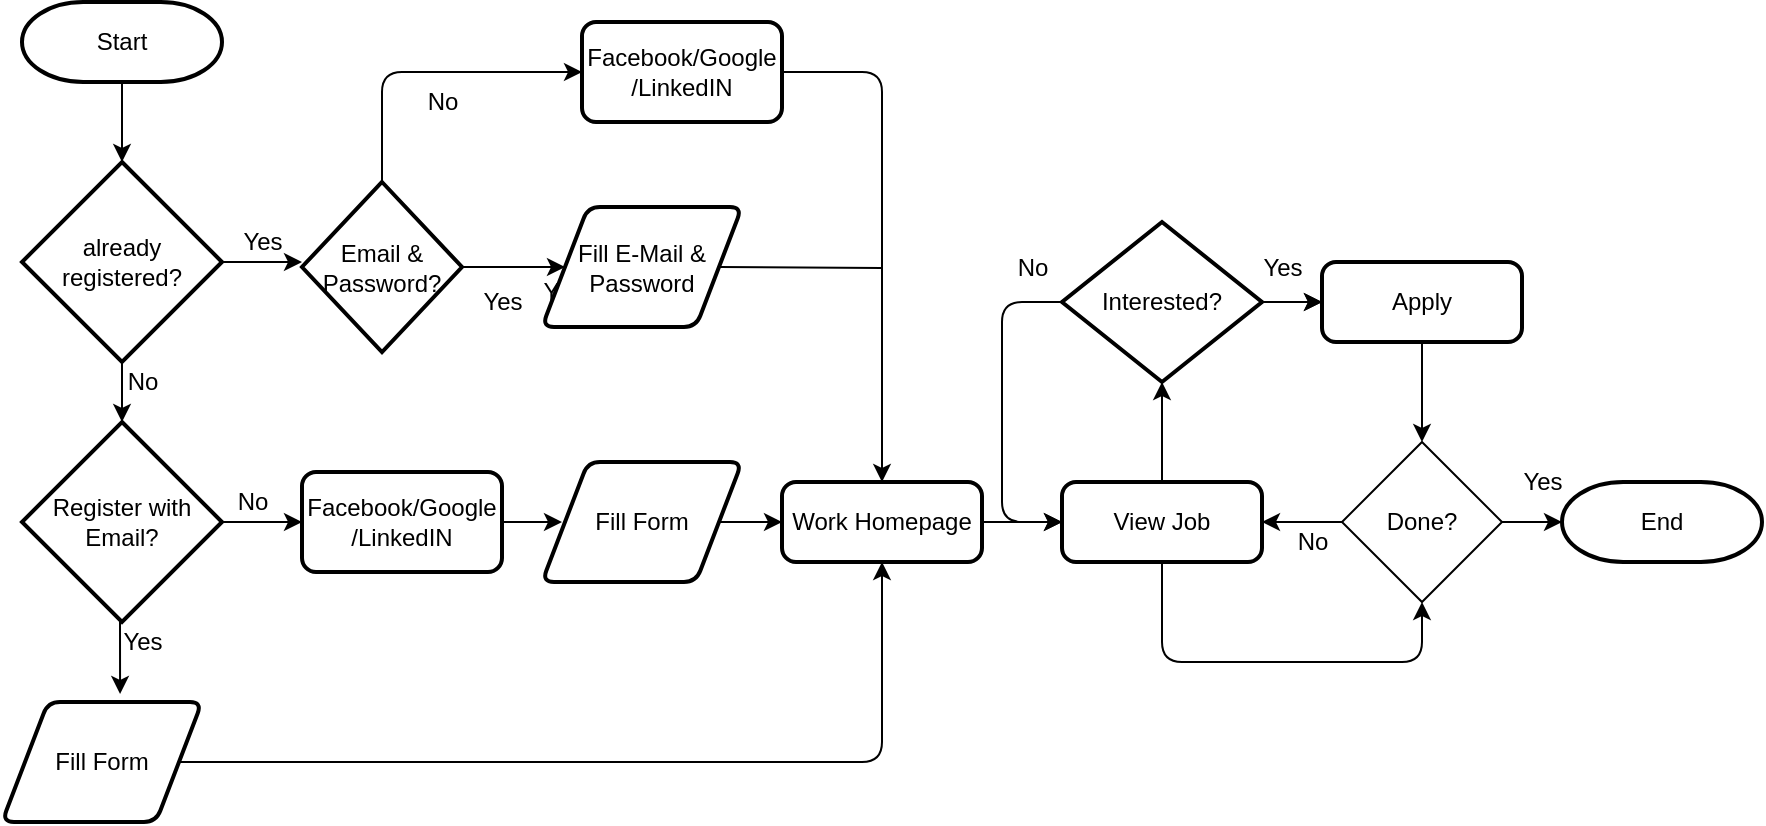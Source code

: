 <mxfile version="13.6.6" type="github">
  <diagram id="ZPI1J-8MCfSklKxrDMqZ" name="Page-1">
    <mxGraphModel dx="796" dy="425" grid="1" gridSize="10" guides="1" tooltips="1" connect="1" arrows="1" fold="1" page="1" pageScale="1" pageWidth="827" pageHeight="1169" math="0" shadow="0">
      <root>
        <mxCell id="0" />
        <mxCell id="1" parent="0" />
        <mxCell id="2Qy59pavpMn8tdLB1T0c-13" style="edgeStyle=orthogonalEdgeStyle;rounded=0;orthogonalLoop=1;jettySize=auto;html=1;exitX=0.5;exitY=1;exitDx=0;exitDy=0;exitPerimeter=0;" parent="1" source="2Qy59pavpMn8tdLB1T0c-3" target="2Qy59pavpMn8tdLB1T0c-6" edge="1">
          <mxGeometry relative="1" as="geometry" />
        </mxCell>
        <mxCell id="2Qy59pavpMn8tdLB1T0c-3" value="Start" style="strokeWidth=2;html=1;shape=mxgraph.flowchart.terminator;whiteSpace=wrap;" parent="1" vertex="1">
          <mxGeometry x="20" y="20" width="100" height="40" as="geometry" />
        </mxCell>
        <mxCell id="2Qy59pavpMn8tdLB1T0c-5" value="End" style="strokeWidth=2;html=1;shape=mxgraph.flowchart.terminator;whiteSpace=wrap;" parent="1" vertex="1">
          <mxGeometry x="790" y="260" width="100" height="40" as="geometry" />
        </mxCell>
        <mxCell id="2Qy59pavpMn8tdLB1T0c-15" style="edgeStyle=orthogonalEdgeStyle;rounded=0;orthogonalLoop=1;jettySize=auto;html=1;exitX=1;exitY=0.5;exitDx=0;exitDy=0;exitPerimeter=0;entryX=0;entryY=0.5;entryDx=0;entryDy=0;entryPerimeter=0;" parent="1" source="2Qy59pavpMn8tdLB1T0c-6" edge="1">
          <mxGeometry relative="1" as="geometry">
            <mxPoint x="160" y="150" as="targetPoint" />
          </mxGeometry>
        </mxCell>
        <mxCell id="2Qy59pavpMn8tdLB1T0c-17" style="edgeStyle=orthogonalEdgeStyle;rounded=0;orthogonalLoop=1;jettySize=auto;html=1;exitX=0.5;exitY=1;exitDx=0;exitDy=0;exitPerimeter=0;entryX=0.5;entryY=0;entryDx=0;entryDy=0;entryPerimeter=0;" parent="1" source="2Qy59pavpMn8tdLB1T0c-6" target="2Qy59pavpMn8tdLB1T0c-7" edge="1">
          <mxGeometry relative="1" as="geometry" />
        </mxCell>
        <mxCell id="2Qy59pavpMn8tdLB1T0c-6" value="already registered?" style="strokeWidth=2;html=1;shape=mxgraph.flowchart.decision;whiteSpace=wrap;" parent="1" vertex="1">
          <mxGeometry x="20" y="100" width="100" height="100" as="geometry" />
        </mxCell>
        <mxCell id="2Qy59pavpMn8tdLB1T0c-19" style="edgeStyle=orthogonalEdgeStyle;rounded=0;orthogonalLoop=1;jettySize=auto;html=1;exitX=0.5;exitY=1;exitDx=0;exitDy=0;exitPerimeter=0;entryX=0.492;entryY=-0.067;entryDx=0;entryDy=0;entryPerimeter=0;" parent="1" source="2Qy59pavpMn8tdLB1T0c-7" edge="1">
          <mxGeometry relative="1" as="geometry">
            <mxPoint x="69.04" y="365.98" as="targetPoint" />
          </mxGeometry>
        </mxCell>
        <mxCell id="2Qy59pavpMn8tdLB1T0c-25" value="" style="edgeStyle=orthogonalEdgeStyle;rounded=0;orthogonalLoop=1;jettySize=auto;html=1;" parent="1" source="2Qy59pavpMn8tdLB1T0c-7" target="2Qy59pavpMn8tdLB1T0c-24" edge="1">
          <mxGeometry relative="1" as="geometry" />
        </mxCell>
        <mxCell id="2Qy59pavpMn8tdLB1T0c-7" value="Register with Email?" style="strokeWidth=2;html=1;shape=mxgraph.flowchart.decision;whiteSpace=wrap;" parent="1" vertex="1">
          <mxGeometry x="20" y="230" width="100" height="100" as="geometry" />
        </mxCell>
        <mxCell id="2Qy59pavpMn8tdLB1T0c-28" value="" style="edgeStyle=orthogonalEdgeStyle;rounded=0;orthogonalLoop=1;jettySize=auto;html=1;" parent="1" source="2Qy59pavpMn8tdLB1T0c-24" edge="1">
          <mxGeometry relative="1" as="geometry">
            <mxPoint x="290" y="280" as="targetPoint" />
          </mxGeometry>
        </mxCell>
        <mxCell id="2Qy59pavpMn8tdLB1T0c-24" value="Facebook/Google&lt;br&gt;/LinkedIN" style="rounded=1;whiteSpace=wrap;html=1;absoluteArcSize=1;arcSize=14;strokeWidth=2;" parent="1" vertex="1">
          <mxGeometry x="160" y="255" width="100" height="50" as="geometry" />
        </mxCell>
        <mxCell id="2Qy59pavpMn8tdLB1T0c-31" value="No" style="text;html=1;align=center;verticalAlign=middle;resizable=0;points=[];autosize=1;" parent="1" vertex="1">
          <mxGeometry x="120" y="260" width="30" height="20" as="geometry" />
        </mxCell>
        <mxCell id="2Qy59pavpMn8tdLB1T0c-32" value="Yes" style="text;html=1;align=center;verticalAlign=middle;resizable=0;points=[];autosize=1;" parent="1" vertex="1">
          <mxGeometry x="60" y="330" width="40" height="20" as="geometry" />
        </mxCell>
        <mxCell id="2Qy59pavpMn8tdLB1T0c-34" value="No" style="text;html=1;align=center;verticalAlign=middle;resizable=0;points=[];autosize=1;" parent="1" vertex="1">
          <mxGeometry x="65" y="200" width="30" height="20" as="geometry" />
        </mxCell>
        <mxCell id="2Qy59pavpMn8tdLB1T0c-35" value="Yes" style="text;html=1;align=center;verticalAlign=middle;resizable=0;points=[];autosize=1;" parent="1" vertex="1">
          <mxGeometry x="120" y="130" width="40" height="20" as="geometry" />
        </mxCell>
        <mxCell id="2Qy59pavpMn8tdLB1T0c-36" value="Email &amp;amp; Password?" style="strokeWidth=2;html=1;shape=mxgraph.flowchart.decision;whiteSpace=wrap;" parent="1" vertex="1">
          <mxGeometry x="160" y="110" width="80" height="85" as="geometry" />
        </mxCell>
        <mxCell id="2Qy59pavpMn8tdLB1T0c-37" value="Facebook/Google&lt;br&gt;/LinkedIN" style="rounded=1;whiteSpace=wrap;html=1;absoluteArcSize=1;arcSize=14;strokeWidth=2;" parent="1" vertex="1">
          <mxGeometry x="300" y="30" width="100" height="50" as="geometry" />
        </mxCell>
        <mxCell id="2Qy59pavpMn8tdLB1T0c-40" value="Yes" style="text;html=1;align=center;verticalAlign=middle;resizable=0;points=[];autosize=1;" parent="1" vertex="1">
          <mxGeometry x="270" y="155" width="40" height="20" as="geometry" />
        </mxCell>
        <mxCell id="2Qy59pavpMn8tdLB1T0c-42" value="&lt;span&gt;Fill Form&lt;/span&gt;" style="shape=parallelogram;html=1;strokeWidth=2;perimeter=parallelogramPerimeter;whiteSpace=wrap;rounded=1;arcSize=12;size=0.23;" parent="1" vertex="1">
          <mxGeometry x="10" y="370" width="100" height="60" as="geometry" />
        </mxCell>
        <mxCell id="2Qy59pavpMn8tdLB1T0c-41" value="&lt;span&gt;Fill E-Mail &amp;amp; Password&lt;/span&gt;" style="shape=parallelogram;html=1;strokeWidth=2;perimeter=parallelogramPerimeter;whiteSpace=wrap;rounded=1;arcSize=12;size=0.23;" parent="1" vertex="1">
          <mxGeometry x="280" y="122.5" width="100" height="60" as="geometry" />
        </mxCell>
        <mxCell id="2Qy59pavpMn8tdLB1T0c-43" value="" style="edgeStyle=orthogonalEdgeStyle;rounded=0;orthogonalLoop=1;jettySize=auto;html=1;" parent="1" source="2Qy59pavpMn8tdLB1T0c-36" target="2Qy59pavpMn8tdLB1T0c-41" edge="1">
          <mxGeometry relative="1" as="geometry">
            <mxPoint x="240" y="150" as="sourcePoint" />
            <mxPoint x="320" y="150" as="targetPoint" />
          </mxGeometry>
        </mxCell>
        <mxCell id="2Qy59pavpMn8tdLB1T0c-45" value="Fill Form" style="shape=parallelogram;html=1;strokeWidth=2;perimeter=parallelogramPerimeter;whiteSpace=wrap;rounded=1;arcSize=12;size=0.23;" parent="1" vertex="1">
          <mxGeometry x="280" y="250" width="100" height="60" as="geometry" />
        </mxCell>
        <mxCell id="2Qy59pavpMn8tdLB1T0c-66" value="" style="edgeStyle=orthogonalEdgeStyle;rounded=0;orthogonalLoop=1;jettySize=auto;html=1;" parent="1" source="2Qy59pavpMn8tdLB1T0c-46" target="2Qy59pavpMn8tdLB1T0c-54" edge="1">
          <mxGeometry relative="1" as="geometry" />
        </mxCell>
        <mxCell id="2Qy59pavpMn8tdLB1T0c-46" value="Work Homepage" style="rounded=1;whiteSpace=wrap;html=1;absoluteArcSize=1;arcSize=14;strokeWidth=2;" parent="1" vertex="1">
          <mxGeometry x="400" y="260" width="100" height="40" as="geometry" />
        </mxCell>
        <mxCell id="2Qy59pavpMn8tdLB1T0c-47" value="" style="endArrow=classic;html=1;entryX=0;entryY=0.5;entryDx=0;entryDy=0;exitX=1;exitY=0.5;exitDx=0;exitDy=0;" parent="1" source="2Qy59pavpMn8tdLB1T0c-45" target="2Qy59pavpMn8tdLB1T0c-46" edge="1">
          <mxGeometry width="50" height="50" relative="1" as="geometry">
            <mxPoint x="330" y="270" as="sourcePoint" />
            <mxPoint x="380" y="220" as="targetPoint" />
          </mxGeometry>
        </mxCell>
        <mxCell id="2Qy59pavpMn8tdLB1T0c-48" value="" style="endArrow=classic;html=1;exitX=0.5;exitY=0;exitDx=0;exitDy=0;exitPerimeter=0;entryX=0;entryY=0.5;entryDx=0;entryDy=0;" parent="1" source="2Qy59pavpMn8tdLB1T0c-36" target="2Qy59pavpMn8tdLB1T0c-37" edge="1">
          <mxGeometry width="50" height="50" relative="1" as="geometry">
            <mxPoint x="330" y="110" as="sourcePoint" />
            <mxPoint x="380" y="60" as="targetPoint" />
            <Array as="points">
              <mxPoint x="200" y="55" />
            </Array>
          </mxGeometry>
        </mxCell>
        <mxCell id="2Qy59pavpMn8tdLB1T0c-49" value="Yes" style="text;html=1;align=center;verticalAlign=middle;resizable=0;points=[];autosize=1;" parent="1" vertex="1">
          <mxGeometry x="240" y="160" width="40" height="20" as="geometry" />
        </mxCell>
        <mxCell id="2Qy59pavpMn8tdLB1T0c-50" value="No" style="text;html=1;align=center;verticalAlign=middle;resizable=0;points=[];autosize=1;" parent="1" vertex="1">
          <mxGeometry x="215" y="60" width="30" height="20" as="geometry" />
        </mxCell>
        <mxCell id="2Qy59pavpMn8tdLB1T0c-52" value="" style="endArrow=classic;html=1;entryX=0.5;entryY=0;entryDx=0;entryDy=0;exitX=1;exitY=0.5;exitDx=0;exitDy=0;" parent="1" source="2Qy59pavpMn8tdLB1T0c-37" target="2Qy59pavpMn8tdLB1T0c-46" edge="1">
          <mxGeometry width="50" height="50" relative="1" as="geometry">
            <mxPoint x="450" y="60" as="sourcePoint" />
            <mxPoint x="464" y="45" as="targetPoint" />
            <Array as="points">
              <mxPoint x="450" y="55" />
            </Array>
          </mxGeometry>
        </mxCell>
        <mxCell id="2Qy59pavpMn8tdLB1T0c-53" value="" style="endArrow=none;html=1;exitX=1;exitY=0.5;exitDx=0;exitDy=0;" parent="1" source="2Qy59pavpMn8tdLB1T0c-41" edge="1">
          <mxGeometry width="50" height="50" relative="1" as="geometry">
            <mxPoint x="330" y="270" as="sourcePoint" />
            <mxPoint x="450" y="153" as="targetPoint" />
          </mxGeometry>
        </mxCell>
        <mxCell id="2Qy59pavpMn8tdLB1T0c-60" value="" style="edgeStyle=orthogonalEdgeStyle;rounded=0;orthogonalLoop=1;jettySize=auto;html=1;" parent="1" source="2Qy59pavpMn8tdLB1T0c-54" target="2Qy59pavpMn8tdLB1T0c-55" edge="1">
          <mxGeometry relative="1" as="geometry" />
        </mxCell>
        <mxCell id="2Qy59pavpMn8tdLB1T0c-54" value="View Job" style="rounded=1;whiteSpace=wrap;html=1;absoluteArcSize=1;arcSize=14;strokeWidth=2;" parent="1" vertex="1">
          <mxGeometry x="540" y="260" width="100" height="40" as="geometry" />
        </mxCell>
        <mxCell id="2Qy59pavpMn8tdLB1T0c-63" value="" style="edgeStyle=orthogonalEdgeStyle;rounded=0;orthogonalLoop=1;jettySize=auto;html=1;" parent="1" source="2Qy59pavpMn8tdLB1T0c-55" target="2Qy59pavpMn8tdLB1T0c-56" edge="1">
          <mxGeometry relative="1" as="geometry" />
        </mxCell>
        <mxCell id="bMEoRKqvWE-8DaZaXo3G-1" value="" style="edgeStyle=orthogonalEdgeStyle;rounded=0;orthogonalLoop=1;jettySize=auto;html=1;" edge="1" parent="1" source="2Qy59pavpMn8tdLB1T0c-55" target="2Qy59pavpMn8tdLB1T0c-56">
          <mxGeometry relative="1" as="geometry" />
        </mxCell>
        <mxCell id="2Qy59pavpMn8tdLB1T0c-55" value="Interested?" style="strokeWidth=2;html=1;shape=mxgraph.flowchart.decision;whiteSpace=wrap;" parent="1" vertex="1">
          <mxGeometry x="540" y="130" width="100" height="80" as="geometry" />
        </mxCell>
        <mxCell id="2Qy59pavpMn8tdLB1T0c-68" value="" style="edgeStyle=orthogonalEdgeStyle;rounded=0;orthogonalLoop=1;jettySize=auto;html=1;" parent="1" source="2Qy59pavpMn8tdLB1T0c-56" target="2Qy59pavpMn8tdLB1T0c-67" edge="1">
          <mxGeometry relative="1" as="geometry" />
        </mxCell>
        <mxCell id="2Qy59pavpMn8tdLB1T0c-56" value="Apply" style="rounded=1;whiteSpace=wrap;html=1;absoluteArcSize=1;arcSize=14;strokeWidth=2;" parent="1" vertex="1">
          <mxGeometry x="670" y="150" width="100" height="40" as="geometry" />
        </mxCell>
        <mxCell id="2Qy59pavpMn8tdLB1T0c-61" value="" style="endArrow=classic;html=1;exitX=0;exitY=0.5;exitDx=0;exitDy=0;exitPerimeter=0;entryX=0;entryY=0.5;entryDx=0;entryDy=0;" parent="1" source="2Qy59pavpMn8tdLB1T0c-55" target="2Qy59pavpMn8tdLB1T0c-54" edge="1">
          <mxGeometry width="50" height="50" relative="1" as="geometry">
            <mxPoint x="430" y="100" as="sourcePoint" />
            <mxPoint x="510" y="275" as="targetPoint" />
            <Array as="points">
              <mxPoint x="510" y="170" />
              <mxPoint x="510" y="280" />
            </Array>
          </mxGeometry>
        </mxCell>
        <mxCell id="2Qy59pavpMn8tdLB1T0c-62" value="No" style="text;html=1;align=center;verticalAlign=middle;resizable=0;points=[];autosize=1;" parent="1" vertex="1">
          <mxGeometry x="510" y="142.5" width="30" height="20" as="geometry" />
        </mxCell>
        <mxCell id="2Qy59pavpMn8tdLB1T0c-64" value="Yes" style="text;html=1;align=center;verticalAlign=middle;resizable=0;points=[];autosize=1;" parent="1" vertex="1">
          <mxGeometry x="630" y="142.5" width="40" height="20" as="geometry" />
        </mxCell>
        <mxCell id="2Qy59pavpMn8tdLB1T0c-65" value="" style="endArrow=classic;html=1;exitX=1;exitY=0.5;exitDx=0;exitDy=0;entryX=0.5;entryY=1;entryDx=0;entryDy=0;" parent="1" source="2Qy59pavpMn8tdLB1T0c-42" target="2Qy59pavpMn8tdLB1T0c-46" edge="1">
          <mxGeometry width="50" height="50" relative="1" as="geometry">
            <mxPoint x="330" y="430" as="sourcePoint" />
            <mxPoint x="270" y="410" as="targetPoint" />
            <Array as="points">
              <mxPoint x="450" y="400" />
            </Array>
          </mxGeometry>
        </mxCell>
        <mxCell id="2Qy59pavpMn8tdLB1T0c-69" value="" style="edgeStyle=orthogonalEdgeStyle;rounded=0;orthogonalLoop=1;jettySize=auto;html=1;" parent="1" source="2Qy59pavpMn8tdLB1T0c-67" target="2Qy59pavpMn8tdLB1T0c-54" edge="1">
          <mxGeometry relative="1" as="geometry" />
        </mxCell>
        <mxCell id="2Qy59pavpMn8tdLB1T0c-70" value="" style="edgeStyle=orthogonalEdgeStyle;rounded=0;orthogonalLoop=1;jettySize=auto;html=1;exitX=1;exitY=0.5;exitDx=0;exitDy=0;" parent="1" source="2Qy59pavpMn8tdLB1T0c-67" target="2Qy59pavpMn8tdLB1T0c-5" edge="1">
          <mxGeometry relative="1" as="geometry" />
        </mxCell>
        <mxCell id="2Qy59pavpMn8tdLB1T0c-67" value="Done?" style="rhombus;whiteSpace=wrap;html=1;" parent="1" vertex="1">
          <mxGeometry x="680" y="240" width="80" height="80" as="geometry" />
        </mxCell>
        <mxCell id="2Qy59pavpMn8tdLB1T0c-71" value="No" style="text;html=1;align=center;verticalAlign=middle;resizable=0;points=[];autosize=1;" parent="1" vertex="1">
          <mxGeometry x="650" y="280" width="30" height="20" as="geometry" />
        </mxCell>
        <mxCell id="2Qy59pavpMn8tdLB1T0c-72" value="Yes" style="text;html=1;align=center;verticalAlign=middle;resizable=0;points=[];autosize=1;" parent="1" vertex="1">
          <mxGeometry x="760" y="250" width="40" height="20" as="geometry" />
        </mxCell>
        <mxCell id="bMEoRKqvWE-8DaZaXo3G-2" value="" style="endArrow=classic;html=1;exitX=0.5;exitY=1;exitDx=0;exitDy=0;entryX=0.5;entryY=1;entryDx=0;entryDy=0;" edge="1" parent="1" source="2Qy59pavpMn8tdLB1T0c-54" target="2Qy59pavpMn8tdLB1T0c-67">
          <mxGeometry width="50" height="50" relative="1" as="geometry">
            <mxPoint x="620" y="300" as="sourcePoint" />
            <mxPoint x="670" y="250" as="targetPoint" />
            <Array as="points">
              <mxPoint x="590" y="350" />
              <mxPoint x="720" y="350" />
            </Array>
          </mxGeometry>
        </mxCell>
      </root>
    </mxGraphModel>
  </diagram>
</mxfile>
